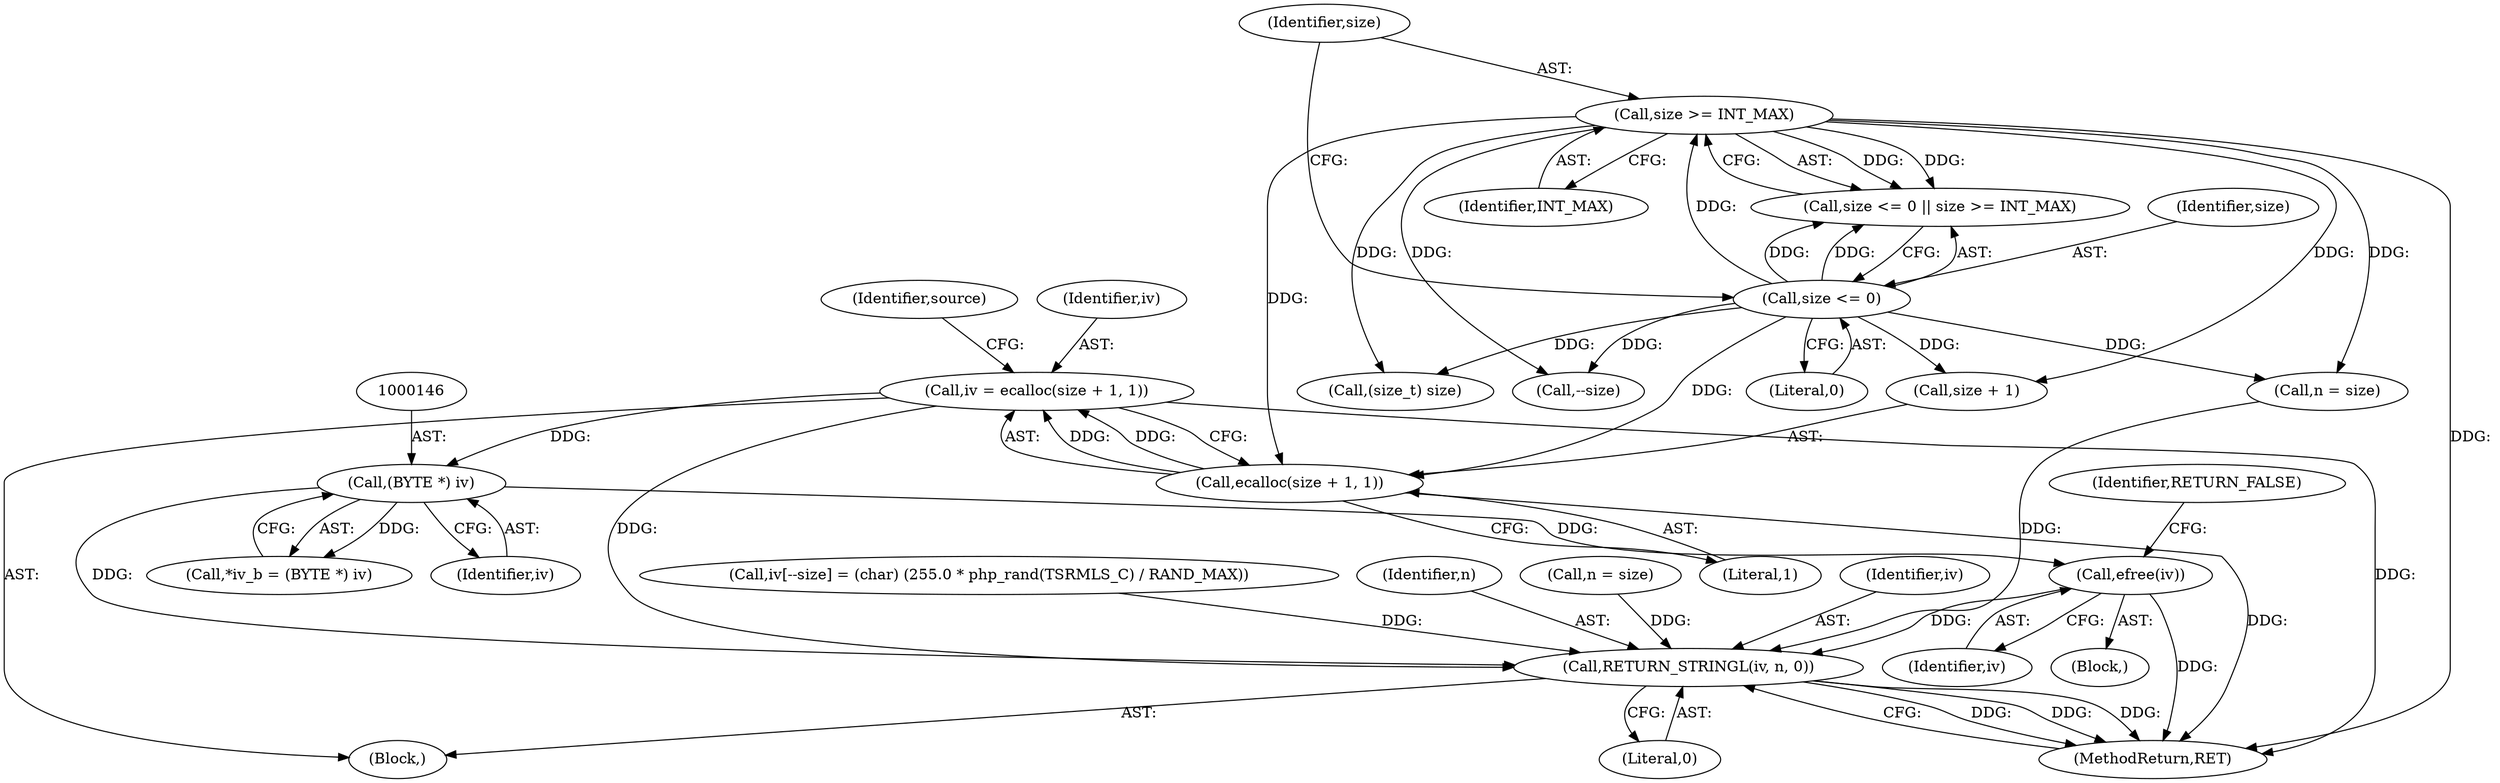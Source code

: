 digraph "0_php-src_6c5211a0cef0cc2854eaa387e0eb036e012904d0?w=1_21@pointer" {
"1000157" [label="(Call,efree(iv))"];
"1000145" [label="(Call,(BYTE *) iv)"];
"1000126" [label="(Call,iv = ecalloc(size + 1, 1))"];
"1000128" [label="(Call,ecalloc(size + 1, 1))"];
"1000121" [label="(Call,size >= INT_MAX)"];
"1000118" [label="(Call,size <= 0)"];
"1000184" [label="(Call,RETURN_STRINGL(iv, n, 0))"];
"1000129" [label="(Call,size + 1)"];
"1000157" [label="(Call,efree(iv))"];
"1000171" [label="(Call,iv[--size] = (char) (255.0 * php_rand(TSRMLS_C) / RAND_MAX))"];
"1000143" [label="(Call,*iv_b = (BYTE *) iv)"];
"1000136" [label="(Identifier,source)"];
"1000186" [label="(Identifier,n)"];
"1000160" [label="(Call,n = size)"];
"1000152" [label="(Call,(size_t) size)"];
"1000128" [label="(Call,ecalloc(size + 1, 1))"];
"1000119" [label="(Identifier,size)"];
"1000156" [label="(Block,)"];
"1000126" [label="(Call,iv = ecalloc(size + 1, 1))"];
"1000187" [label="(Literal,0)"];
"1000123" [label="(Identifier,INT_MAX)"];
"1000165" [label="(Call,n = size)"];
"1000174" [label="(Call,--size)"];
"1000147" [label="(Identifier,iv)"];
"1000188" [label="(MethodReturn,RET)"];
"1000121" [label="(Call,size >= INT_MAX)"];
"1000117" [label="(Call,size <= 0 || size >= INT_MAX)"];
"1000184" [label="(Call,RETURN_STRINGL(iv, n, 0))"];
"1000159" [label="(Identifier,RETURN_FALSE)"];
"1000120" [label="(Literal,0)"];
"1000158" [label="(Identifier,iv)"];
"1000185" [label="(Identifier,iv)"];
"1000103" [label="(Block,)"];
"1000122" [label="(Identifier,size)"];
"1000118" [label="(Call,size <= 0)"];
"1000127" [label="(Identifier,iv)"];
"1000132" [label="(Literal,1)"];
"1000145" [label="(Call,(BYTE *) iv)"];
"1000157" -> "1000156"  [label="AST: "];
"1000157" -> "1000158"  [label="CFG: "];
"1000158" -> "1000157"  [label="AST: "];
"1000159" -> "1000157"  [label="CFG: "];
"1000157" -> "1000188"  [label="DDG: "];
"1000145" -> "1000157"  [label="DDG: "];
"1000157" -> "1000184"  [label="DDG: "];
"1000145" -> "1000143"  [label="AST: "];
"1000145" -> "1000147"  [label="CFG: "];
"1000146" -> "1000145"  [label="AST: "];
"1000147" -> "1000145"  [label="AST: "];
"1000143" -> "1000145"  [label="CFG: "];
"1000145" -> "1000143"  [label="DDG: "];
"1000126" -> "1000145"  [label="DDG: "];
"1000145" -> "1000184"  [label="DDG: "];
"1000126" -> "1000103"  [label="AST: "];
"1000126" -> "1000128"  [label="CFG: "];
"1000127" -> "1000126"  [label="AST: "];
"1000128" -> "1000126"  [label="AST: "];
"1000136" -> "1000126"  [label="CFG: "];
"1000126" -> "1000188"  [label="DDG: "];
"1000128" -> "1000126"  [label="DDG: "];
"1000128" -> "1000126"  [label="DDG: "];
"1000126" -> "1000184"  [label="DDG: "];
"1000128" -> "1000132"  [label="CFG: "];
"1000129" -> "1000128"  [label="AST: "];
"1000132" -> "1000128"  [label="AST: "];
"1000128" -> "1000188"  [label="DDG: "];
"1000121" -> "1000128"  [label="DDG: "];
"1000118" -> "1000128"  [label="DDG: "];
"1000121" -> "1000117"  [label="AST: "];
"1000121" -> "1000123"  [label="CFG: "];
"1000122" -> "1000121"  [label="AST: "];
"1000123" -> "1000121"  [label="AST: "];
"1000117" -> "1000121"  [label="CFG: "];
"1000121" -> "1000188"  [label="DDG: "];
"1000121" -> "1000117"  [label="DDG: "];
"1000121" -> "1000117"  [label="DDG: "];
"1000118" -> "1000121"  [label="DDG: "];
"1000121" -> "1000129"  [label="DDG: "];
"1000121" -> "1000152"  [label="DDG: "];
"1000121" -> "1000165"  [label="DDG: "];
"1000121" -> "1000174"  [label="DDG: "];
"1000118" -> "1000117"  [label="AST: "];
"1000118" -> "1000120"  [label="CFG: "];
"1000119" -> "1000118"  [label="AST: "];
"1000120" -> "1000118"  [label="AST: "];
"1000122" -> "1000118"  [label="CFG: "];
"1000117" -> "1000118"  [label="CFG: "];
"1000118" -> "1000117"  [label="DDG: "];
"1000118" -> "1000117"  [label="DDG: "];
"1000118" -> "1000129"  [label="DDG: "];
"1000118" -> "1000152"  [label="DDG: "];
"1000118" -> "1000165"  [label="DDG: "];
"1000118" -> "1000174"  [label="DDG: "];
"1000184" -> "1000103"  [label="AST: "];
"1000184" -> "1000187"  [label="CFG: "];
"1000185" -> "1000184"  [label="AST: "];
"1000186" -> "1000184"  [label="AST: "];
"1000187" -> "1000184"  [label="AST: "];
"1000188" -> "1000184"  [label="CFG: "];
"1000184" -> "1000188"  [label="DDG: "];
"1000184" -> "1000188"  [label="DDG: "];
"1000184" -> "1000188"  [label="DDG: "];
"1000171" -> "1000184"  [label="DDG: "];
"1000165" -> "1000184"  [label="DDG: "];
"1000160" -> "1000184"  [label="DDG: "];
}
